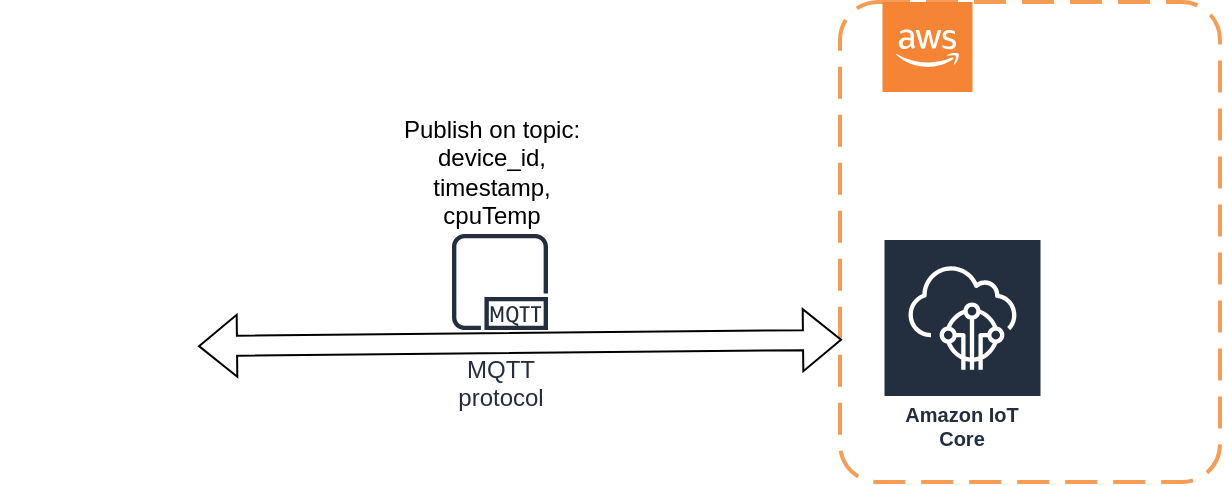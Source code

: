 <mxfile version="26.0.9">
  <diagram name="Page-1" id="UpfbJCjfswKRH7Is4xl2">
    <mxGraphModel dx="1276" dy="606" grid="1" gridSize="10" guides="1" tooltips="1" connect="1" arrows="1" fold="1" page="1" pageScale="1" pageWidth="827" pageHeight="1169" math="0" shadow="0">
      <root>
        <mxCell id="0" />
        <mxCell id="1" parent="0" />
        <mxCell id="AekakpyyjrXPquq7JsDw-5" value="" style="rounded=1;arcSize=10;dashed=1;strokeColor=#F59D56;fillColor=none;gradientColor=none;dashPattern=8 4;strokeWidth=2;" parent="1" vertex="1">
          <mxGeometry x="450" y="240" width="190" height="240" as="geometry" />
        </mxCell>
        <mxCell id="o853OGJ1vBTJmI1IMz_V-1" value="" style="shape=image;html=1;verticalAlign=top;verticalLabelPosition=bottom;labelBackgroundColor=#ffffff;imageAspect=0;aspect=fixed;image=https://cdn1.iconfinder.com/data/icons/fruit-136/64/Fruit_iconfree_Filled_Outline_raspberry-healthy-organic-food-fruit_icon-128.png" parent="1" vertex="1">
          <mxGeometry x="30" y="360" width="108" height="108" as="geometry" />
        </mxCell>
        <mxCell id="AekakpyyjrXPquq7JsDw-1" value="MQTT&#xa;protocol" style="sketch=0;outlineConnect=0;fontColor=#232F3E;gradientColor=none;strokeColor=#232F3E;fillColor=#ffffff;dashed=0;verticalLabelPosition=bottom;verticalAlign=top;align=center;html=1;fontSize=12;fontStyle=0;aspect=fixed;shape=mxgraph.aws4.resourceIcon;resIcon=mxgraph.aws4.mqtt_protocol;" parent="1" vertex="1">
          <mxGeometry x="250" y="350" width="60" height="60" as="geometry" />
        </mxCell>
        <mxCell id="AekakpyyjrXPquq7JsDw-2" value="" style="shape=flexArrow;endArrow=classic;startArrow=classic;html=1;rounded=0;exitX=1;exitY=0.5;exitDx=0;exitDy=0;" parent="1" edge="1">
          <mxGeometry width="100" height="100" relative="1" as="geometry">
            <mxPoint x="129" y="412.08" as="sourcePoint" />
            <mxPoint x="451" y="408.912" as="targetPoint" />
          </mxGeometry>
        </mxCell>
        <mxCell id="AekakpyyjrXPquq7JsDw-6" value="" style="outlineConnect=0;dashed=0;verticalLabelPosition=bottom;verticalAlign=top;align=center;html=1;shape=mxgraph.aws3.cloud_2;fillColor=#F58534;gradientColor=none;" parent="1" vertex="1">
          <mxGeometry x="471.25" y="240" width="45" height="45" as="geometry" />
        </mxCell>
        <mxCell id="AekakpyyjrXPquq7JsDw-7" value="Amazon IoT Core" style="sketch=0;outlineConnect=0;fontColor=#232F3E;gradientColor=none;strokeColor=#ffffff;fillColor=#232F3E;dashed=0;verticalLabelPosition=middle;verticalAlign=bottom;align=center;html=1;whiteSpace=wrap;fontSize=10;fontStyle=1;spacing=3;shape=mxgraph.aws4.productIcon;prIcon=mxgraph.aws4.iot_core;aspect=fixed;" parent="1" vertex="1">
          <mxGeometry x="471.25" y="358" width="80" height="110" as="geometry" />
        </mxCell>
        <mxCell id="AekakpyyjrXPquq7JsDw-10" value="Publish on topic: device_id, timestamp, cpuTemp" style="text;html=1;align=center;verticalAlign=middle;whiteSpace=wrap;rounded=0;" parent="1" vertex="1">
          <mxGeometry x="220" y="310" width="112" height="30" as="geometry" />
        </mxCell>
      </root>
    </mxGraphModel>
  </diagram>
</mxfile>
